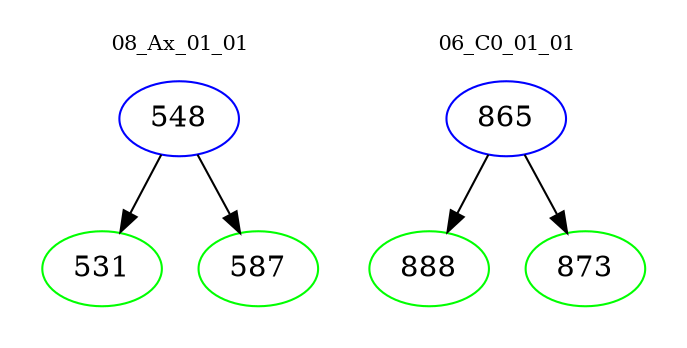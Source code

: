digraph{
subgraph cluster_0 {
color = white
label = "08_Ax_01_01";
fontsize=10;
T0_548 [label="548", color="blue"]
T0_548 -> T0_531 [color="black"]
T0_531 [label="531", color="green"]
T0_548 -> T0_587 [color="black"]
T0_587 [label="587", color="green"]
}
subgraph cluster_1 {
color = white
label = "06_C0_01_01";
fontsize=10;
T1_865 [label="865", color="blue"]
T1_865 -> T1_888 [color="black"]
T1_888 [label="888", color="green"]
T1_865 -> T1_873 [color="black"]
T1_873 [label="873", color="green"]
}
}
